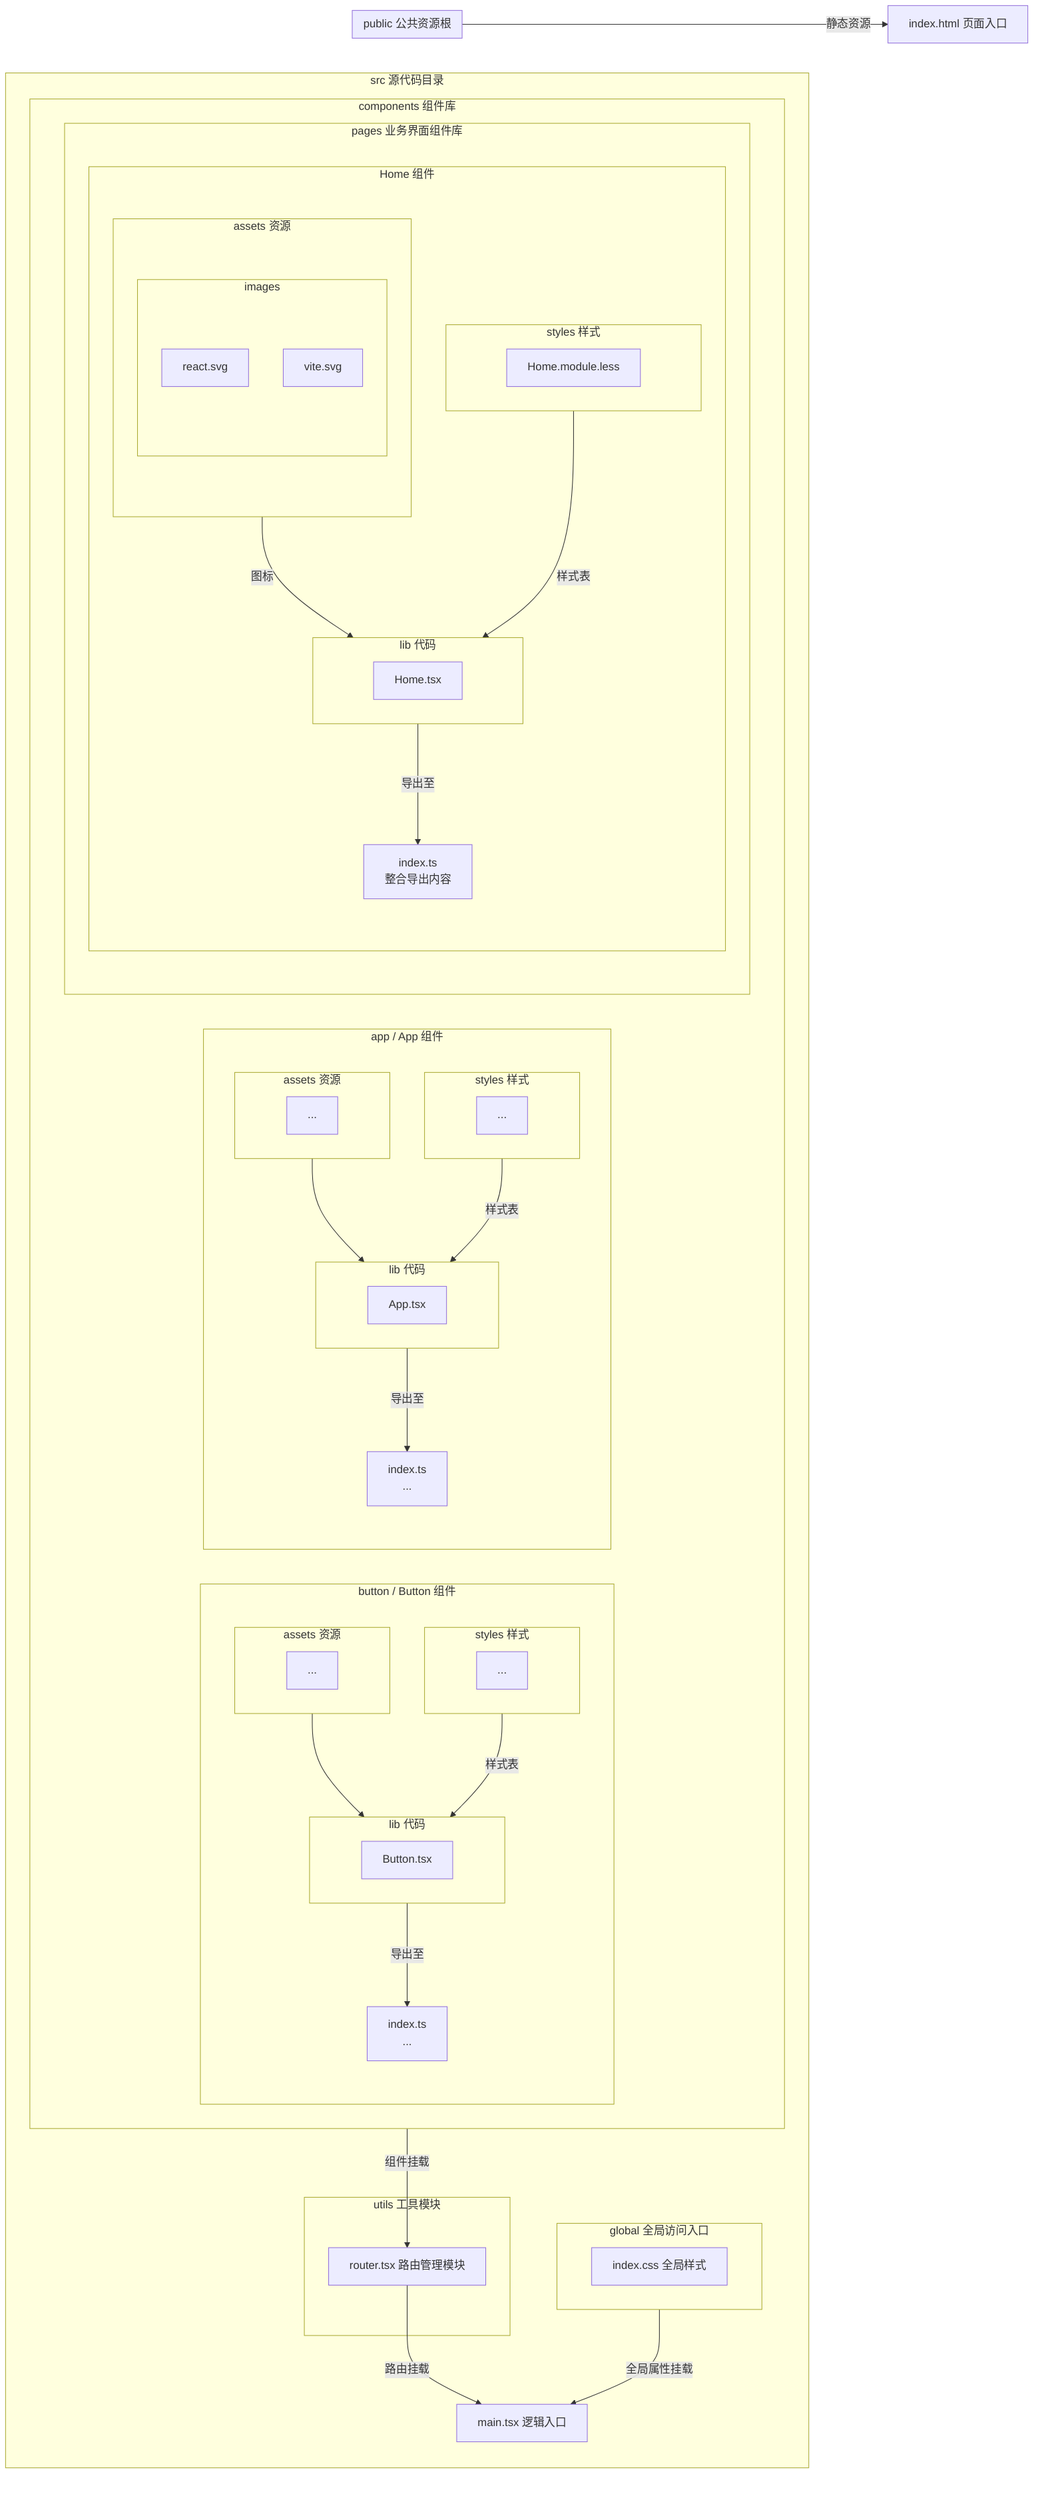 flowchart LR
    subgraph src 源代码目录
        subgraph components[components 组件库]
            subgraph button / Button 组件
                subgraph assets2[assets 资源]
                    ...1[...]
                end
                subgraph lib2[lib 代码]
                    Button.tsx
                end
                subgraph styles2[styles 样式]
                    ...3[...]
                end
                assets2 --> lib2
                styles2 --样式表-->lib2[Button.tsx] --导出至--> index1.ts[index.ts<br>...]
            end
            subgraph app / App 组件
                subgraph assets3[assets 资源]
                    ...4[...]
                end
                subgraph lib3[lib 代码]
                    App.tsx
                end
                subgraph styles3[styles 样式]
                    ...6[...]
                end
                assets3 --> lib3
                styles3 --样式表-->lib3[Button.tsx] --导出至--> index3.ts[index.ts<br>...]
            end
            subgraph pages 业务界面组件库
                subgraph Home 组件
                    subgraph assets1[assets 资源]
                        subgraph images
                            react.svg
                        end
                    end
                    subgraph lib1[lib 代码]
                        Home.tsx[Home.tsx]
                    end
                    subgraph styles1[styles 样式]
                        Home.module.less
                    end
                    index2.ts[index.ts<br>整合导出内容]
                    assets1--图标-->lib1
                    styles1 --样式表-->lib1 --导出至--> index2.ts
                end
            end
        end
        subgraph utils 工具模块
            router.tsx[router.tsx 路由管理模块]
        end
        components --组件挂载--> router.tsx
        main.tsx[main.tsx 逻辑入口]
        router.tsx --路由挂载--> main.tsx
        subgraph global[global 全局访问入口]
            index.css[index.css 全局样式]
        end
        global --全局属性挂载--> main.tsx
    end
    subgraph public[public 公共资源根]
        subgraph images
            vitelogo[vite.svg]
        end
    end
    index.html[index.html 页面入口]
    public --静态资源--> index.html